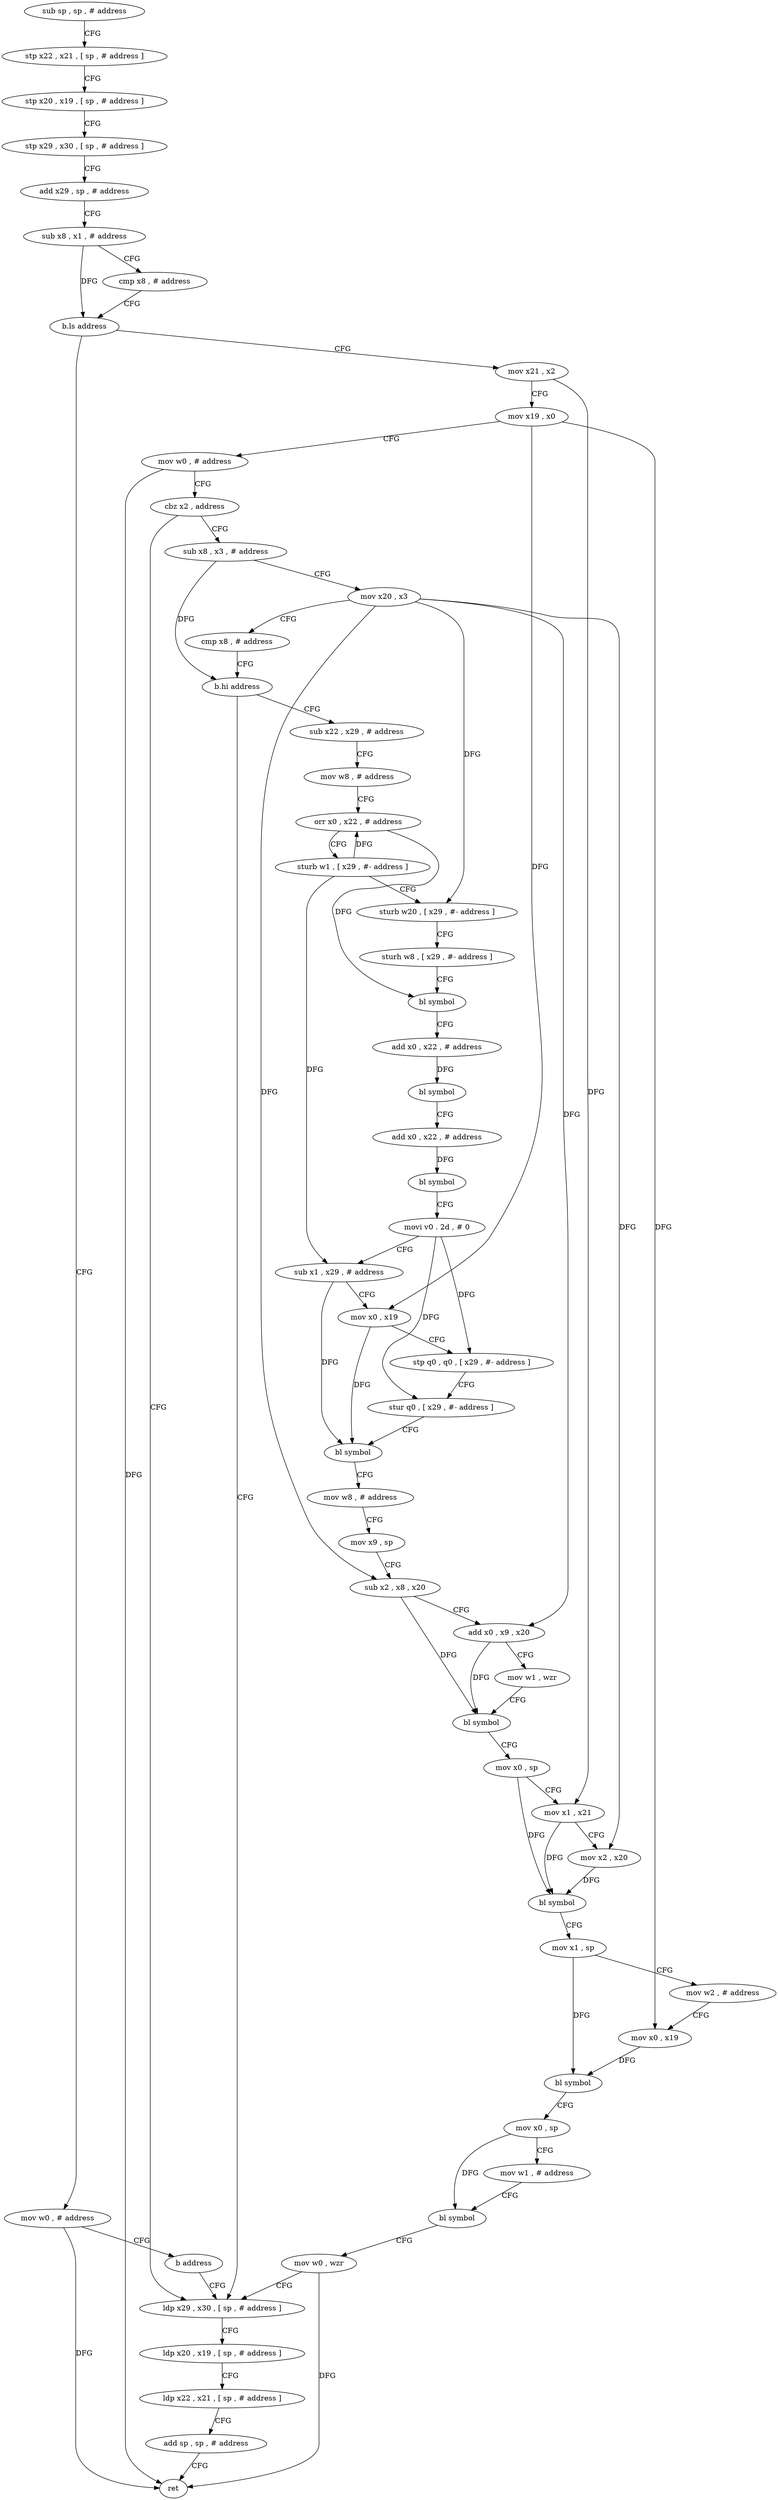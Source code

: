 digraph "func" {
"4208176" [label = "sub sp , sp , # address" ]
"4208180" [label = "stp x22 , x21 , [ sp , # address ]" ]
"4208184" [label = "stp x20 , x19 , [ sp , # address ]" ]
"4208188" [label = "stp x29 , x30 , [ sp , # address ]" ]
"4208192" [label = "add x29 , sp , # address" ]
"4208196" [label = "sub x8 , x1 , # address" ]
"4208200" [label = "cmp x8 , # address" ]
"4208204" [label = "b.ls address" ]
"4208216" [label = "mov x21 , x2" ]
"4208208" [label = "mov w0 , # address" ]
"4208220" [label = "mov x19 , x0" ]
"4208224" [label = "mov w0 , # address" ]
"4208228" [label = "cbz x2 , address" ]
"4208388" [label = "ldp x29 , x30 , [ sp , # address ]" ]
"4208232" [label = "sub x8 , x3 , # address" ]
"4208212" [label = "b address" ]
"4208392" [label = "ldp x20 , x19 , [ sp , # address ]" ]
"4208396" [label = "ldp x22 , x21 , [ sp , # address ]" ]
"4208400" [label = "add sp , sp , # address" ]
"4208404" [label = "ret" ]
"4208236" [label = "mov x20 , x3" ]
"4208240" [label = "cmp x8 , # address" ]
"4208244" [label = "b.hi address" ]
"4208248" [label = "sub x22 , x29 , # address" ]
"4208252" [label = "mov w8 , # address" ]
"4208256" [label = "orr x0 , x22 , # address" ]
"4208260" [label = "sturb w1 , [ x29 , #- address ]" ]
"4208264" [label = "sturb w20 , [ x29 , #- address ]" ]
"4208268" [label = "sturh w8 , [ x29 , #- address ]" ]
"4208272" [label = "bl symbol" ]
"4208276" [label = "add x0 , x22 , # address" ]
"4208280" [label = "bl symbol" ]
"4208284" [label = "add x0 , x22 , # address" ]
"4208288" [label = "bl symbol" ]
"4208292" [label = "movi v0 . 2d , # 0" ]
"4208296" [label = "sub x1 , x29 , # address" ]
"4208300" [label = "mov x0 , x19" ]
"4208304" [label = "stp q0 , q0 , [ x29 , #- address ]" ]
"4208308" [label = "stur q0 , [ x29 , #- address ]" ]
"4208312" [label = "bl symbol" ]
"4208316" [label = "mov w8 , # address" ]
"4208320" [label = "mov x9 , sp" ]
"4208324" [label = "sub x2 , x8 , x20" ]
"4208328" [label = "add x0 , x9 , x20" ]
"4208332" [label = "mov w1 , wzr" ]
"4208336" [label = "bl symbol" ]
"4208340" [label = "mov x0 , sp" ]
"4208344" [label = "mov x1 , x21" ]
"4208348" [label = "mov x2 , x20" ]
"4208352" [label = "bl symbol" ]
"4208356" [label = "mov x1 , sp" ]
"4208360" [label = "mov w2 , # address" ]
"4208364" [label = "mov x0 , x19" ]
"4208368" [label = "bl symbol" ]
"4208372" [label = "mov x0 , sp" ]
"4208376" [label = "mov w1 , # address" ]
"4208380" [label = "bl symbol" ]
"4208384" [label = "mov w0 , wzr" ]
"4208176" -> "4208180" [ label = "CFG" ]
"4208180" -> "4208184" [ label = "CFG" ]
"4208184" -> "4208188" [ label = "CFG" ]
"4208188" -> "4208192" [ label = "CFG" ]
"4208192" -> "4208196" [ label = "CFG" ]
"4208196" -> "4208200" [ label = "CFG" ]
"4208196" -> "4208204" [ label = "DFG" ]
"4208200" -> "4208204" [ label = "CFG" ]
"4208204" -> "4208216" [ label = "CFG" ]
"4208204" -> "4208208" [ label = "CFG" ]
"4208216" -> "4208220" [ label = "CFG" ]
"4208216" -> "4208344" [ label = "DFG" ]
"4208208" -> "4208212" [ label = "CFG" ]
"4208208" -> "4208404" [ label = "DFG" ]
"4208220" -> "4208224" [ label = "CFG" ]
"4208220" -> "4208300" [ label = "DFG" ]
"4208220" -> "4208364" [ label = "DFG" ]
"4208224" -> "4208228" [ label = "CFG" ]
"4208224" -> "4208404" [ label = "DFG" ]
"4208228" -> "4208388" [ label = "CFG" ]
"4208228" -> "4208232" [ label = "CFG" ]
"4208388" -> "4208392" [ label = "CFG" ]
"4208232" -> "4208236" [ label = "CFG" ]
"4208232" -> "4208244" [ label = "DFG" ]
"4208212" -> "4208388" [ label = "CFG" ]
"4208392" -> "4208396" [ label = "CFG" ]
"4208396" -> "4208400" [ label = "CFG" ]
"4208400" -> "4208404" [ label = "CFG" ]
"4208236" -> "4208240" [ label = "CFG" ]
"4208236" -> "4208264" [ label = "DFG" ]
"4208236" -> "4208324" [ label = "DFG" ]
"4208236" -> "4208328" [ label = "DFG" ]
"4208236" -> "4208348" [ label = "DFG" ]
"4208240" -> "4208244" [ label = "CFG" ]
"4208244" -> "4208388" [ label = "CFG" ]
"4208244" -> "4208248" [ label = "CFG" ]
"4208248" -> "4208252" [ label = "CFG" ]
"4208252" -> "4208256" [ label = "CFG" ]
"4208256" -> "4208260" [ label = "CFG" ]
"4208256" -> "4208272" [ label = "DFG" ]
"4208260" -> "4208264" [ label = "CFG" ]
"4208260" -> "4208256" [ label = "DFG" ]
"4208260" -> "4208296" [ label = "DFG" ]
"4208264" -> "4208268" [ label = "CFG" ]
"4208268" -> "4208272" [ label = "CFG" ]
"4208272" -> "4208276" [ label = "CFG" ]
"4208276" -> "4208280" [ label = "DFG" ]
"4208280" -> "4208284" [ label = "CFG" ]
"4208284" -> "4208288" [ label = "DFG" ]
"4208288" -> "4208292" [ label = "CFG" ]
"4208292" -> "4208296" [ label = "CFG" ]
"4208292" -> "4208304" [ label = "DFG" ]
"4208292" -> "4208308" [ label = "DFG" ]
"4208296" -> "4208300" [ label = "CFG" ]
"4208296" -> "4208312" [ label = "DFG" ]
"4208300" -> "4208304" [ label = "CFG" ]
"4208300" -> "4208312" [ label = "DFG" ]
"4208304" -> "4208308" [ label = "CFG" ]
"4208308" -> "4208312" [ label = "CFG" ]
"4208312" -> "4208316" [ label = "CFG" ]
"4208316" -> "4208320" [ label = "CFG" ]
"4208320" -> "4208324" [ label = "CFG" ]
"4208324" -> "4208328" [ label = "CFG" ]
"4208324" -> "4208336" [ label = "DFG" ]
"4208328" -> "4208332" [ label = "CFG" ]
"4208328" -> "4208336" [ label = "DFG" ]
"4208332" -> "4208336" [ label = "CFG" ]
"4208336" -> "4208340" [ label = "CFG" ]
"4208340" -> "4208344" [ label = "CFG" ]
"4208340" -> "4208352" [ label = "DFG" ]
"4208344" -> "4208348" [ label = "CFG" ]
"4208344" -> "4208352" [ label = "DFG" ]
"4208348" -> "4208352" [ label = "DFG" ]
"4208352" -> "4208356" [ label = "CFG" ]
"4208356" -> "4208360" [ label = "CFG" ]
"4208356" -> "4208368" [ label = "DFG" ]
"4208360" -> "4208364" [ label = "CFG" ]
"4208364" -> "4208368" [ label = "DFG" ]
"4208368" -> "4208372" [ label = "CFG" ]
"4208372" -> "4208376" [ label = "CFG" ]
"4208372" -> "4208380" [ label = "DFG" ]
"4208376" -> "4208380" [ label = "CFG" ]
"4208380" -> "4208384" [ label = "CFG" ]
"4208384" -> "4208388" [ label = "CFG" ]
"4208384" -> "4208404" [ label = "DFG" ]
}
